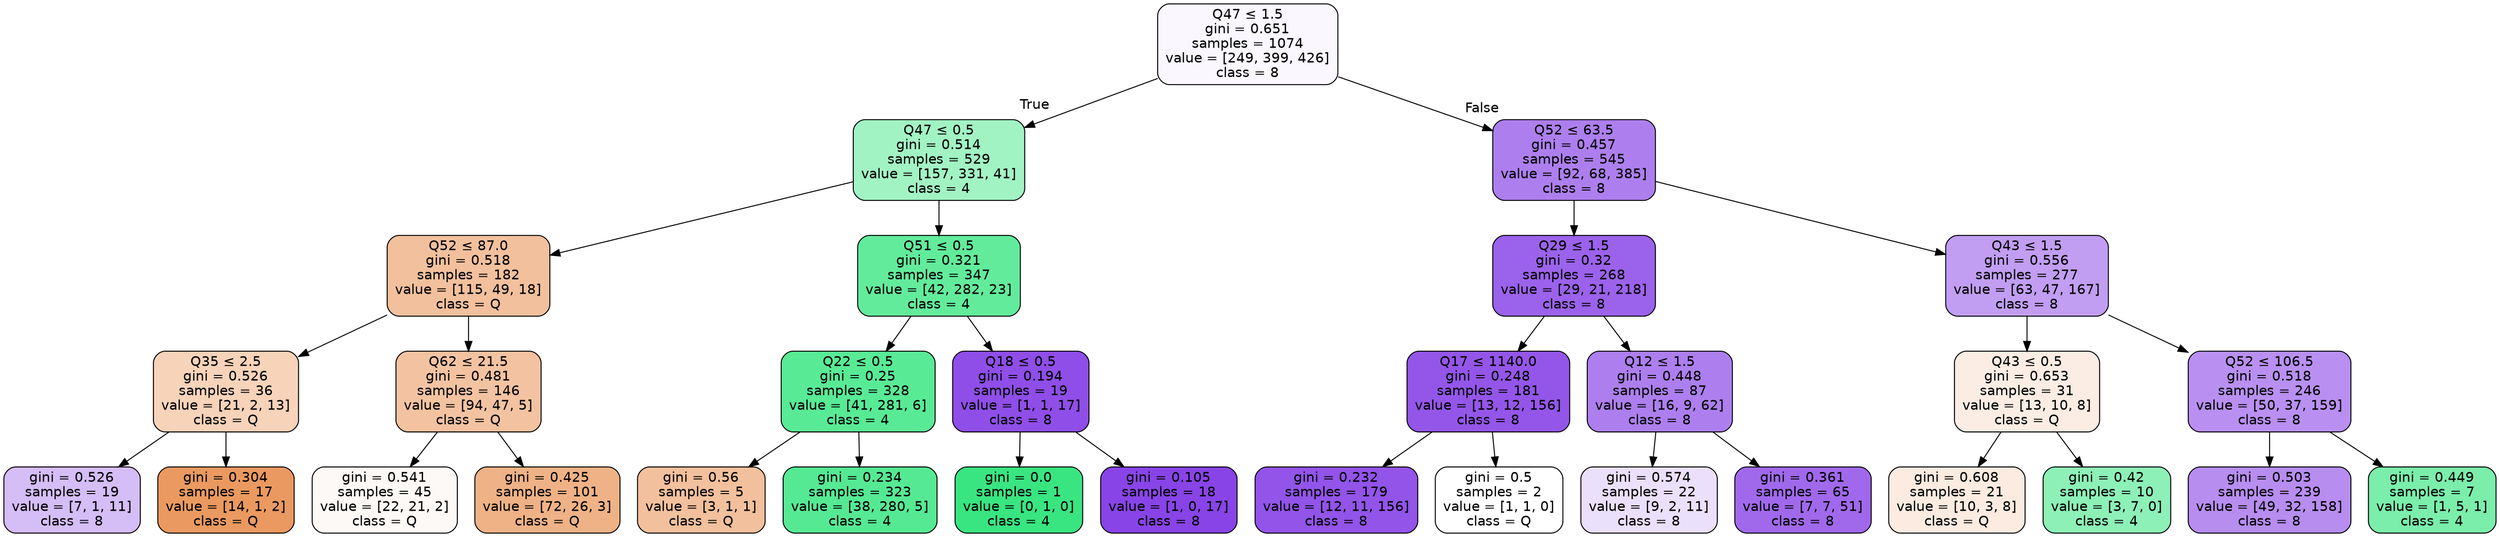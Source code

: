 digraph Tree {
node [shape=box, style="filled, rounded", color="black", fontname=helvetica] ;
edge [fontname=helvetica] ;
0 [label=<Q47 &le; 1.5<br/>gini = 0.651<br/>samples = 1074<br/>value = [249, 399, 426]<br/>class = 8>, fillcolor="#8139e50a"] ;
1 [label=<Q47 &le; 0.5<br/>gini = 0.514<br/>samples = 529<br/>value = [157, 331, 41]<br/>class = 4>, fillcolor="#39e58177"] ;
0 -> 1 [labeldistance=2.5, labelangle=45, headlabel="True"] ;
2 [label=<Q52 &le; 87.0<br/>gini = 0.518<br/>samples = 182<br/>value = [115, 49, 18]<br/>class = Q>, fillcolor="#e581397f"] ;
1 -> 2 ;
3 [label=<Q35 &le; 2.5<br/>gini = 0.526<br/>samples = 36<br/>value = [21, 2, 13]<br/>class = Q>, fillcolor="#e5813959"] ;
2 -> 3 ;
4 [label=<gini = 0.526<br/>samples = 19<br/>value = [7, 1, 11]<br/>class = 8>, fillcolor="#8139e555"] ;
3 -> 4 ;
5 [label=<gini = 0.304<br/>samples = 17<br/>value = [14, 1, 2]<br/>class = Q>, fillcolor="#e58139cc"] ;
3 -> 5 ;
6 [label=<Q62 &le; 21.5<br/>gini = 0.481<br/>samples = 146<br/>value = [94, 47, 5]<br/>class = Q>, fillcolor="#e5813979"] ;
2 -> 6 ;
7 [label=<gini = 0.541<br/>samples = 45<br/>value = [22, 21, 2]<br/>class = Q>, fillcolor="#e581390b"] ;
6 -> 7 ;
8 [label=<gini = 0.425<br/>samples = 101<br/>value = [72, 26, 3]<br/>class = Q>, fillcolor="#e581399c"] ;
6 -> 8 ;
9 [label=<Q51 &le; 0.5<br/>gini = 0.321<br/>samples = 347<br/>value = [42, 282, 23]<br/>class = 4>, fillcolor="#39e581c9"] ;
1 -> 9 ;
10 [label=<Q22 &le; 0.5<br/>gini = 0.25<br/>samples = 328<br/>value = [41, 281, 6]<br/>class = 4>, fillcolor="#39e581d5"] ;
9 -> 10 ;
11 [label=<gini = 0.56<br/>samples = 5<br/>value = [3, 1, 1]<br/>class = Q>, fillcolor="#e581397f"] ;
10 -> 11 ;
12 [label=<gini = 0.234<br/>samples = 323<br/>value = [38, 280, 5]<br/>class = 4>, fillcolor="#39e581d9"] ;
10 -> 12 ;
13 [label=<Q18 &le; 0.5<br/>gini = 0.194<br/>samples = 19<br/>value = [1, 1, 17]<br/>class = 8>, fillcolor="#8139e5e3"] ;
9 -> 13 ;
14 [label=<gini = 0.0<br/>samples = 1<br/>value = [0, 1, 0]<br/>class = 4>, fillcolor="#39e581ff"] ;
13 -> 14 ;
15 [label=<gini = 0.105<br/>samples = 18<br/>value = [1, 0, 17]<br/>class = 8>, fillcolor="#8139e5f0"] ;
13 -> 15 ;
16 [label=<Q52 &le; 63.5<br/>gini = 0.457<br/>samples = 545<br/>value = [92, 68, 385]<br/>class = 8>, fillcolor="#8139e5a5"] ;
0 -> 16 [labeldistance=2.5, labelangle=-45, headlabel="False"] ;
17 [label=<Q29 &le; 1.5<br/>gini = 0.32<br/>samples = 268<br/>value = [29, 21, 218]<br/>class = 8>, fillcolor="#8139e5ca"] ;
16 -> 17 ;
18 [label=<Q17 &le; 1140.0<br/>gini = 0.248<br/>samples = 181<br/>value = [13, 12, 156]<br/>class = 8>, fillcolor="#8139e5d9"] ;
17 -> 18 ;
19 [label=<gini = 0.232<br/>samples = 179<br/>value = [12, 11, 156]<br/>class = 8>, fillcolor="#8139e5dc"] ;
18 -> 19 ;
20 [label=<gini = 0.5<br/>samples = 2<br/>value = [1, 1, 0]<br/>class = Q>, fillcolor="#e5813900"] ;
18 -> 20 ;
21 [label=<Q12 &le; 1.5<br/>gini = 0.448<br/>samples = 87<br/>value = [16, 9, 62]<br/>class = 8>, fillcolor="#8139e5a5"] ;
17 -> 21 ;
22 [label=<gini = 0.574<br/>samples = 22<br/>value = [9, 2, 11]<br/>class = 8>, fillcolor="#8139e527"] ;
21 -> 22 ;
23 [label=<gini = 0.361<br/>samples = 65<br/>value = [7, 7, 51]<br/>class = 8>, fillcolor="#8139e5c1"] ;
21 -> 23 ;
24 [label=<Q43 &le; 1.5<br/>gini = 0.556<br/>samples = 277<br/>value = [63, 47, 167]<br/>class = 8>, fillcolor="#8139e57c"] ;
16 -> 24 ;
25 [label=<Q43 &le; 0.5<br/>gini = 0.653<br/>samples = 31<br/>value = [13, 10, 8]<br/>class = Q>, fillcolor="#e5813924"] ;
24 -> 25 ;
26 [label=<gini = 0.608<br/>samples = 21<br/>value = [10, 3, 8]<br/>class = Q>, fillcolor="#e5813927"] ;
25 -> 26 ;
27 [label=<gini = 0.42<br/>samples = 10<br/>value = [3, 7, 0]<br/>class = 4>, fillcolor="#39e58192"] ;
25 -> 27 ;
28 [label=<Q52 &le; 106.5<br/>gini = 0.518<br/>samples = 246<br/>value = [50, 37, 159]<br/>class = 8>, fillcolor="#8139e58e"] ;
24 -> 28 ;
29 [label=<gini = 0.503<br/>samples = 239<br/>value = [49, 32, 158]<br/>class = 8>, fillcolor="#8139e592"] ;
28 -> 29 ;
30 [label=<gini = 0.449<br/>samples = 7<br/>value = [1, 5, 1]<br/>class = 4>, fillcolor="#39e581aa"] ;
28 -> 30 ;
}